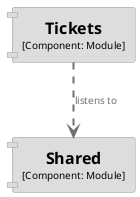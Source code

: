 @startuml
set separator none

top to bottom direction

skinparam {
  arrowFontSize 10
  defaultTextAlignment center
  wrapWidth 200
  maxMessageSize 100
  componentStyle uml1
}

hide stereotype

skinparam component<<ItineraryApplication.ItineraryApplication.Shared>> {
  BackgroundColor #dddddd
  FontColor #000000
  BorderColor #9a9a9a
  shadowing false
}
skinparam component<<ItineraryApplication.ItineraryApplication.Tickets>> {
  BackgroundColor #dddddd
  FontColor #000000
  BorderColor #9a9a9a
  shadowing false
}
skinparam rectangle<<ItineraryApplication.ItineraryApplication>> {
  BorderColor #9a9a9a
  FontColor #9a9a9a
  shadowing false
}

component "==Shared\n<size:10>[Component: Module]</size>" <<ItineraryApplication.ItineraryApplication.Shared>> as ItineraryApplication.ItineraryApplication.Shared
component "==Tickets\n<size:10>[Component: Module]</size>" <<ItineraryApplication.ItineraryApplication.Tickets>> as ItineraryApplication.ItineraryApplication.Tickets
ItineraryApplication.ItineraryApplication.Tickets .[#707070,thickness=2].> ItineraryApplication.ItineraryApplication.Shared : "<color:#707070>listens to"
@enduml